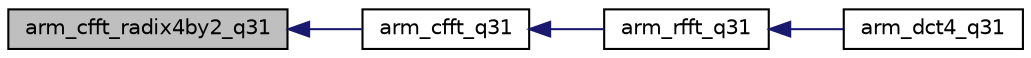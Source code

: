 digraph "arm_cfft_radix4by2_q31"
{
  edge [fontname="Helvetica",fontsize="10",labelfontname="Helvetica",labelfontsize="10"];
  node [fontname="Helvetica",fontsize="10",shape=record];
  rankdir="LR";
  Node13 [label="arm_cfft_radix4by2_q31",height=0.2,width=0.4,color="black", fillcolor="grey75", style="filled", fontcolor="black"];
  Node13 -> Node14 [dir="back",color="midnightblue",fontsize="10",style="solid",fontname="Helvetica"];
  Node14 [label="arm_cfft_q31",height=0.2,width=0.4,color="black", fillcolor="white", style="filled",URL="$group___complex_f_f_t.html#ga5a0008bd997ab6e2e299ef2fb272fb4b",tooltip="Processing function for the fixed-point complex FFT in Q31 format. "];
  Node14 -> Node15 [dir="back",color="midnightblue",fontsize="10",style="solid",fontname="Helvetica"];
  Node15 [label="arm_rfft_q31",height=0.2,width=0.4,color="black", fillcolor="white", style="filled",URL="$group___real_f_f_t.html#gabaeab5646aeea9844e6d42ca8c73fe3a",tooltip="Processing function for the Q31 RFFT/RIFFT. "];
  Node15 -> Node16 [dir="back",color="midnightblue",fontsize="10",style="solid",fontname="Helvetica"];
  Node16 [label="arm_dct4_q31",height=0.2,width=0.4,color="black", fillcolor="white", style="filled",URL="$group___d_c_t4___i_d_c_t4.html#gad04d0baab6ed081d8e8afe02538eb80b",tooltip="Processing function for the Q31 DCT4/IDCT4. "];
}
